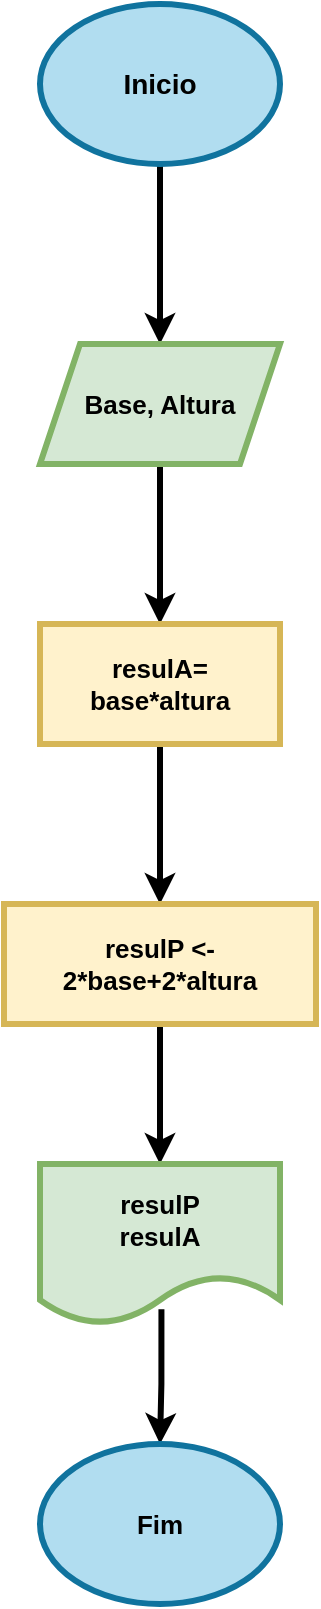 <mxfile version="21.0.6" type="google"><diagram name="Página-1" id="Z3m_syLonaO3kXLAdMEm"><mxGraphModel grid="1" page="1" gridSize="10" guides="1" tooltips="1" connect="1" arrows="1" fold="1" pageScale="1" pageWidth="827" pageHeight="1169" math="0" shadow="0"><root><mxCell id="0"/><mxCell id="1" parent="0"/><mxCell id="nvAeHHR-JJFaAMzINwqD-3" value="" style="edgeStyle=orthogonalEdgeStyle;rounded=0;orthogonalLoop=1;jettySize=auto;html=1;strokeWidth=3;fontStyle=1;fontSize=13;" edge="1" parent="1" source="nvAeHHR-JJFaAMzINwqD-1" target="nvAeHHR-JJFaAMzINwqD-2"><mxGeometry relative="1" as="geometry"/></mxCell><mxCell id="nvAeHHR-JJFaAMzINwqD-1" value="Inicio" style="ellipse;whiteSpace=wrap;html=1;fillColor=#b1ddf0;strokeColor=#10739e;fontSize=14;fontStyle=1;strokeWidth=3;" vertex="1" parent="1"><mxGeometry x="354" y="50" width="120" height="80" as="geometry"/></mxCell><mxCell id="nvAeHHR-JJFaAMzINwqD-5" value="" style="edgeStyle=orthogonalEdgeStyle;rounded=0;orthogonalLoop=1;jettySize=auto;html=1;strokeWidth=3;fontStyle=1;fontSize=13;" edge="1" parent="1" source="nvAeHHR-JJFaAMzINwqD-2" target="nvAeHHR-JJFaAMzINwqD-4"><mxGeometry relative="1" as="geometry"/></mxCell><mxCell id="nvAeHHR-JJFaAMzINwqD-2" value="Base, Altura" style="shape=parallelogram;perimeter=parallelogramPerimeter;whiteSpace=wrap;html=1;fixedSize=1;fillColor=#d5e8d4;strokeColor=#82b366;strokeWidth=3;fontStyle=1;fontSize=13;" vertex="1" parent="1"><mxGeometry x="354" y="220" width="120" height="60" as="geometry"/></mxCell><mxCell id="nvAeHHR-JJFaAMzINwqD-7" value="" style="edgeStyle=orthogonalEdgeStyle;rounded=0;orthogonalLoop=1;jettySize=auto;html=1;strokeWidth=3;fontStyle=1;fontSize=13;" edge="1" parent="1" source="nvAeHHR-JJFaAMzINwqD-4" target="nvAeHHR-JJFaAMzINwqD-6"><mxGeometry relative="1" as="geometry"/></mxCell><mxCell id="nvAeHHR-JJFaAMzINwqD-4" value="resulA= base*altura" style="whiteSpace=wrap;html=1;fillColor=#fff2cc;strokeColor=#d6b656;strokeWidth=3;fontStyle=1;fontSize=13;" vertex="1" parent="1"><mxGeometry x="354" y="360" width="120" height="60" as="geometry"/></mxCell><mxCell id="nvAeHHR-JJFaAMzINwqD-9" value="" style="edgeStyle=orthogonalEdgeStyle;rounded=0;orthogonalLoop=1;jettySize=auto;html=1;strokeWidth=3;fontStyle=1;fontSize=13;" edge="1" parent="1" source="nvAeHHR-JJFaAMzINwqD-6" target="nvAeHHR-JJFaAMzINwqD-8"><mxGeometry relative="1" as="geometry"/></mxCell><mxCell id="nvAeHHR-JJFaAMzINwqD-6" value="resulP &amp;lt;- 2*base+2*altura" style="whiteSpace=wrap;html=1;fillColor=#fff2cc;strokeColor=#d6b656;strokeWidth=3;fontStyle=1;fontSize=13;" vertex="1" parent="1"><mxGeometry x="336" y="500" width="156" height="60" as="geometry"/></mxCell><mxCell id="nvAeHHR-JJFaAMzINwqD-11" value="" style="edgeStyle=orthogonalEdgeStyle;rounded=0;orthogonalLoop=1;jettySize=auto;html=1;strokeWidth=3;fontStyle=1;fontSize=13;exitX=0.506;exitY=0.908;exitDx=0;exitDy=0;exitPerimeter=0;" edge="1" parent="1" source="nvAeHHR-JJFaAMzINwqD-8" target="nvAeHHR-JJFaAMzINwqD-10"><mxGeometry relative="1" as="geometry"/></mxCell><mxCell id="nvAeHHR-JJFaAMzINwqD-8" value="resulP&lt;br style=&quot;font-size: 13px;&quot;&gt;resulA" style="shape=document;whiteSpace=wrap;html=1;boundedLbl=1;fillColor=#d5e8d4;strokeColor=#82b366;strokeWidth=3;fontStyle=1;fontSize=13;" vertex="1" parent="1"><mxGeometry x="354" y="630" width="120" height="80" as="geometry"/></mxCell><mxCell id="nvAeHHR-JJFaAMzINwqD-10" value="Fim" style="ellipse;whiteSpace=wrap;html=1;fillColor=#b1ddf0;strokeColor=#10739e;strokeWidth=3;fontStyle=1;fontSize=13;" vertex="1" parent="1"><mxGeometry x="354" y="770" width="120" height="80" as="geometry"/></mxCell></root></mxGraphModel></diagram></mxfile>